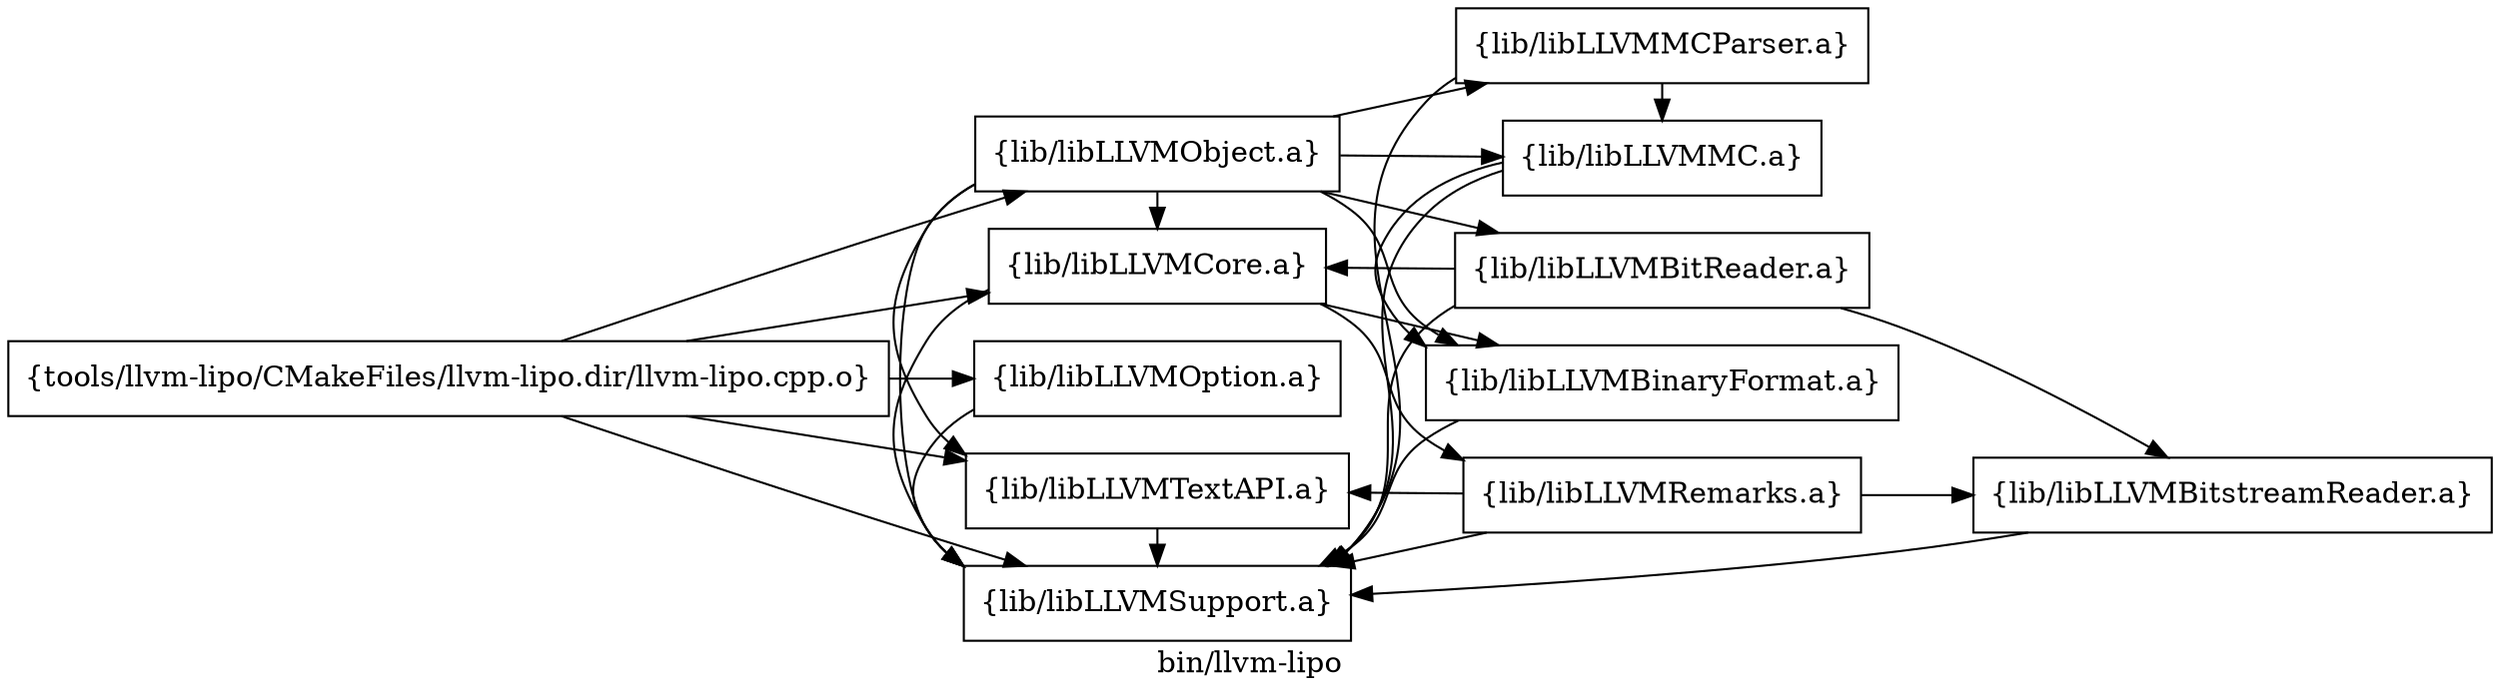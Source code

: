 digraph "bin/llvm-lipo" {
	label="bin/llvm-lipo";
	rankdir=LR;
	{ rank=same; Node0x55a2828eef78;  }
	{ rank=same; Node0x55a2828f0198; Node0x55a2828ef298; Node0x55a2828ef798; Node0x55a2828f12c8; Node0x55a2828f16d8;  }
	{ rank=same; Node0x55a2828f07d8; Node0x55a2828f7128; Node0x55a2828f7308; Node0x55a2828f3d48; Node0x55a2828f33e8;  }

	Node0x55a2828eef78 [shape=record,shape=box,group=0,label="{tools/llvm-lipo/CMakeFiles/llvm-lipo.dir/llvm-lipo.cpp.o}"];
	Node0x55a2828eef78 -> Node0x55a2828f0198;
	Node0x55a2828eef78 -> Node0x55a2828ef298;
	Node0x55a2828eef78 -> Node0x55a2828ef798;
	Node0x55a2828eef78 -> Node0x55a2828f12c8;
	Node0x55a2828eef78 -> Node0x55a2828f16d8;
	Node0x55a2828f0198 [shape=record,shape=box,group=0,label="{lib/libLLVMObject.a}"];
	Node0x55a2828f0198 -> Node0x55a2828ef798;
	Node0x55a2828f0198 -> Node0x55a2828f07d8;
	Node0x55a2828f0198 -> Node0x55a2828f7128;
	Node0x55a2828f0198 -> Node0x55a2828f16d8;
	Node0x55a2828f0198 -> Node0x55a2828f7308;
	Node0x55a2828f0198 -> Node0x55a2828f3d48;
	Node0x55a2828f0198 -> Node0x55a2828f12c8;
	Node0x55a2828ef298 [shape=record,shape=box,group=0,label="{lib/libLLVMOption.a}"];
	Node0x55a2828ef298 -> Node0x55a2828ef798;
	Node0x55a2828ef798 [shape=record,shape=box,group=0,label="{lib/libLLVMSupport.a}"];
	Node0x55a2828f12c8 [shape=record,shape=box,group=0,label="{lib/libLLVMTextAPI.a}"];
	Node0x55a2828f12c8 -> Node0x55a2828ef798;
	Node0x55a2828f16d8 [shape=record,shape=box,group=0,label="{lib/libLLVMCore.a}"];
	Node0x55a2828f16d8 -> Node0x55a2828ef798;
	Node0x55a2828f16d8 -> Node0x55a2828f07d8;
	Node0x55a2828f16d8 -> Node0x55a2828f33e8;
	Node0x55a2828f07d8 [shape=record,shape=box,group=0,label="{lib/libLLVMBinaryFormat.a}"];
	Node0x55a2828f07d8 -> Node0x55a2828ef798;
	Node0x55a2828f7128 [shape=record,shape=box,group=0,label="{lib/libLLVMMC.a}"];
	Node0x55a2828f7128 -> Node0x55a2828ef798;
	Node0x55a2828f7128 -> Node0x55a2828f07d8;
	Node0x55a2828f7308 [shape=record,shape=box,group=0,label="{lib/libLLVMBitReader.a}"];
	Node0x55a2828f7308 -> Node0x55a2828ef798;
	Node0x55a2828f7308 -> Node0x55a2828f16d8;
	Node0x55a2828f7308 -> Node0x55a2828f2ee8;
	Node0x55a2828f3d48 [shape=record,shape=box,group=0,label="{lib/libLLVMMCParser.a}"];
	Node0x55a2828f3d48 -> Node0x55a2828ef798;
	Node0x55a2828f3d48 -> Node0x55a2828f7128;
	Node0x55a2828f33e8 [shape=record,shape=box,group=0,label="{lib/libLLVMRemarks.a}"];
	Node0x55a2828f33e8 -> Node0x55a2828ef798;
	Node0x55a2828f33e8 -> Node0x55a2828f2ee8;
	Node0x55a2828f33e8 -> Node0x55a2828f12c8;
	Node0x55a2828f2ee8 [shape=record,shape=box,group=0,label="{lib/libLLVMBitstreamReader.a}"];
	Node0x55a2828f2ee8 -> Node0x55a2828ef798;
}
